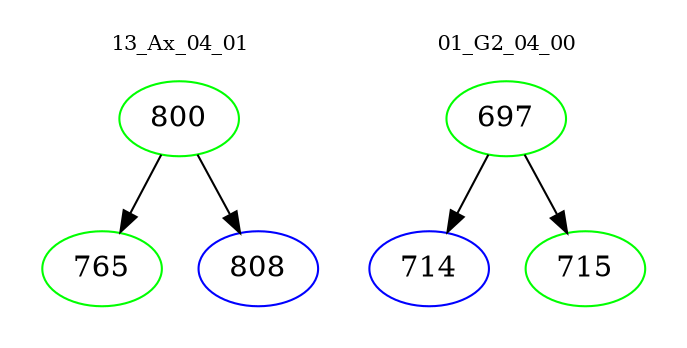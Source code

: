digraph{
subgraph cluster_0 {
color = white
label = "13_Ax_04_01";
fontsize=10;
T0_800 [label="800", color="green"]
T0_800 -> T0_765 [color="black"]
T0_765 [label="765", color="green"]
T0_800 -> T0_808 [color="black"]
T0_808 [label="808", color="blue"]
}
subgraph cluster_1 {
color = white
label = "01_G2_04_00";
fontsize=10;
T1_697 [label="697", color="green"]
T1_697 -> T1_714 [color="black"]
T1_714 [label="714", color="blue"]
T1_697 -> T1_715 [color="black"]
T1_715 [label="715", color="green"]
}
}
